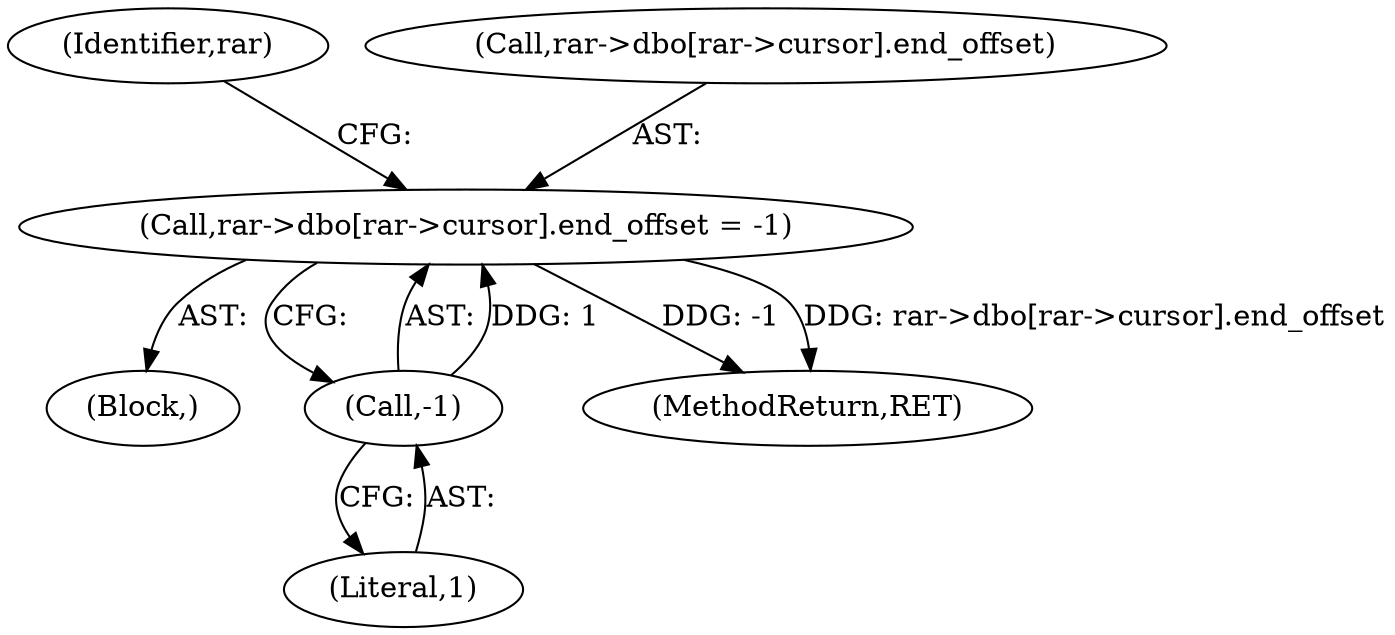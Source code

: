 digraph "0_libarchive_5562545b5562f6d12a4ef991fae158bf4ccf92b6@array" {
"1001176" [label="(Call,rar->dbo[rar->cursor].end_offset = -1)"];
"1001186" [label="(Call,-1)"];
"1001176" [label="(Call,rar->dbo[rar->cursor].end_offset = -1)"];
"1001193" [label="(Identifier,rar)"];
"1001118" [label="(Block,)"];
"1001186" [label="(Call,-1)"];
"1001177" [label="(Call,rar->dbo[rar->cursor].end_offset)"];
"1001741" [label="(MethodReturn,RET)"];
"1001187" [label="(Literal,1)"];
"1001176" -> "1001118"  [label="AST: "];
"1001176" -> "1001186"  [label="CFG: "];
"1001177" -> "1001176"  [label="AST: "];
"1001186" -> "1001176"  [label="AST: "];
"1001193" -> "1001176"  [label="CFG: "];
"1001176" -> "1001741"  [label="DDG: -1"];
"1001176" -> "1001741"  [label="DDG: rar->dbo[rar->cursor].end_offset"];
"1001186" -> "1001176"  [label="DDG: 1"];
"1001186" -> "1001187"  [label="CFG: "];
"1001187" -> "1001186"  [label="AST: "];
}
